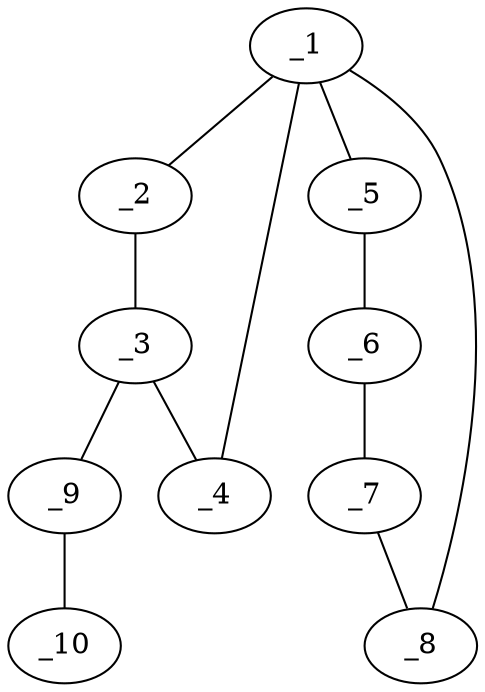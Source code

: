 graph molid628815 {
	_1	 [charge=0,
		chem=1,
		symbol="C  ",
		x="2.809",
		y="0.9377"];
	_2	 [charge=0,
		chem=1,
		symbol="C  ",
		x="3.5161",
		y="0.2306"];
	_1 -- _2	 [valence=1];
	_4	 [charge=0,
		chem=1,
		symbol="C  ",
		x="2.1019",
		y="0.2306"];
	_1 -- _4	 [valence=1];
	_5	 [charge=0,
		chem=5,
		symbol="S  ",
		x=2,
		y="1.5255"];
	_1 -- _5	 [valence=1];
	_8	 [charge=0,
		chem=2,
		symbol="O  ",
		x="3.618",
		y="1.5255"];
	_1 -- _8	 [valence=1];
	_3	 [charge=0,
		chem=1,
		symbol="C  ",
		x="2.809",
		y="-0.4765"];
	_2 -- _3	 [valence=1];
	_3 -- _4	 [valence=1];
	_9	 [charge=0,
		chem=1,
		symbol="C  ",
		x="2.809",
		y="-1.4765"];
	_3 -- _9	 [valence=1];
	_6	 [charge=0,
		chem=1,
		symbol="C  ",
		x="2.309",
		y="2.4765"];
	_5 -- _6	 [valence=1];
	_7	 [charge=0,
		chem=1,
		symbol="C  ",
		x="3.309",
		y="2.4765"];
	_6 -- _7	 [valence=1];
	_7 -- _8	 [valence=1];
	_10	 [charge=0,
		chem=4,
		symbol="N  ",
		x="2.809",
		y="-2.4765"];
	_9 -- _10	 [valence=3];
}

